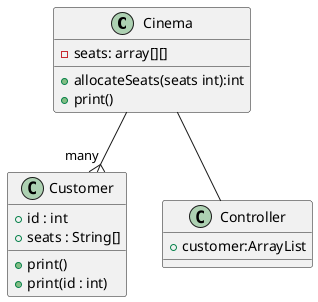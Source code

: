 @startuml
'https://plantuml.com/class-diagram

Cinema --{ "many" Customer
Cinema -- Controller
class Controller {
    +customer:ArrayList
}

class Cinema {
    -seats: array[][]
    +allocateSeats(seats int):int
    +print()
}
class Customer{
    +id : int
    +seats : String[]
    +print()
    +print(id : int)
}
@enduml